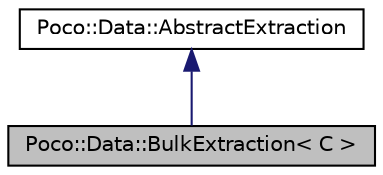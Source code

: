 digraph "Poco::Data::BulkExtraction&lt; C &gt;"
{
 // LATEX_PDF_SIZE
  edge [fontname="Helvetica",fontsize="10",labelfontname="Helvetica",labelfontsize="10"];
  node [fontname="Helvetica",fontsize="10",shape=record];
  Node1 [label="Poco::Data::BulkExtraction\< C \>",height=0.2,width=0.4,color="black", fillcolor="grey75", style="filled", fontcolor="black",tooltip=" "];
  Node2 -> Node1 [dir="back",color="midnightblue",fontsize="10",style="solid"];
  Node2 [label="Poco::Data::AbstractExtraction",height=0.2,width=0.4,color="black", fillcolor="white", style="filled",URL="$classPoco_1_1Data_1_1AbstractExtraction.html",tooltip=" "];
}
